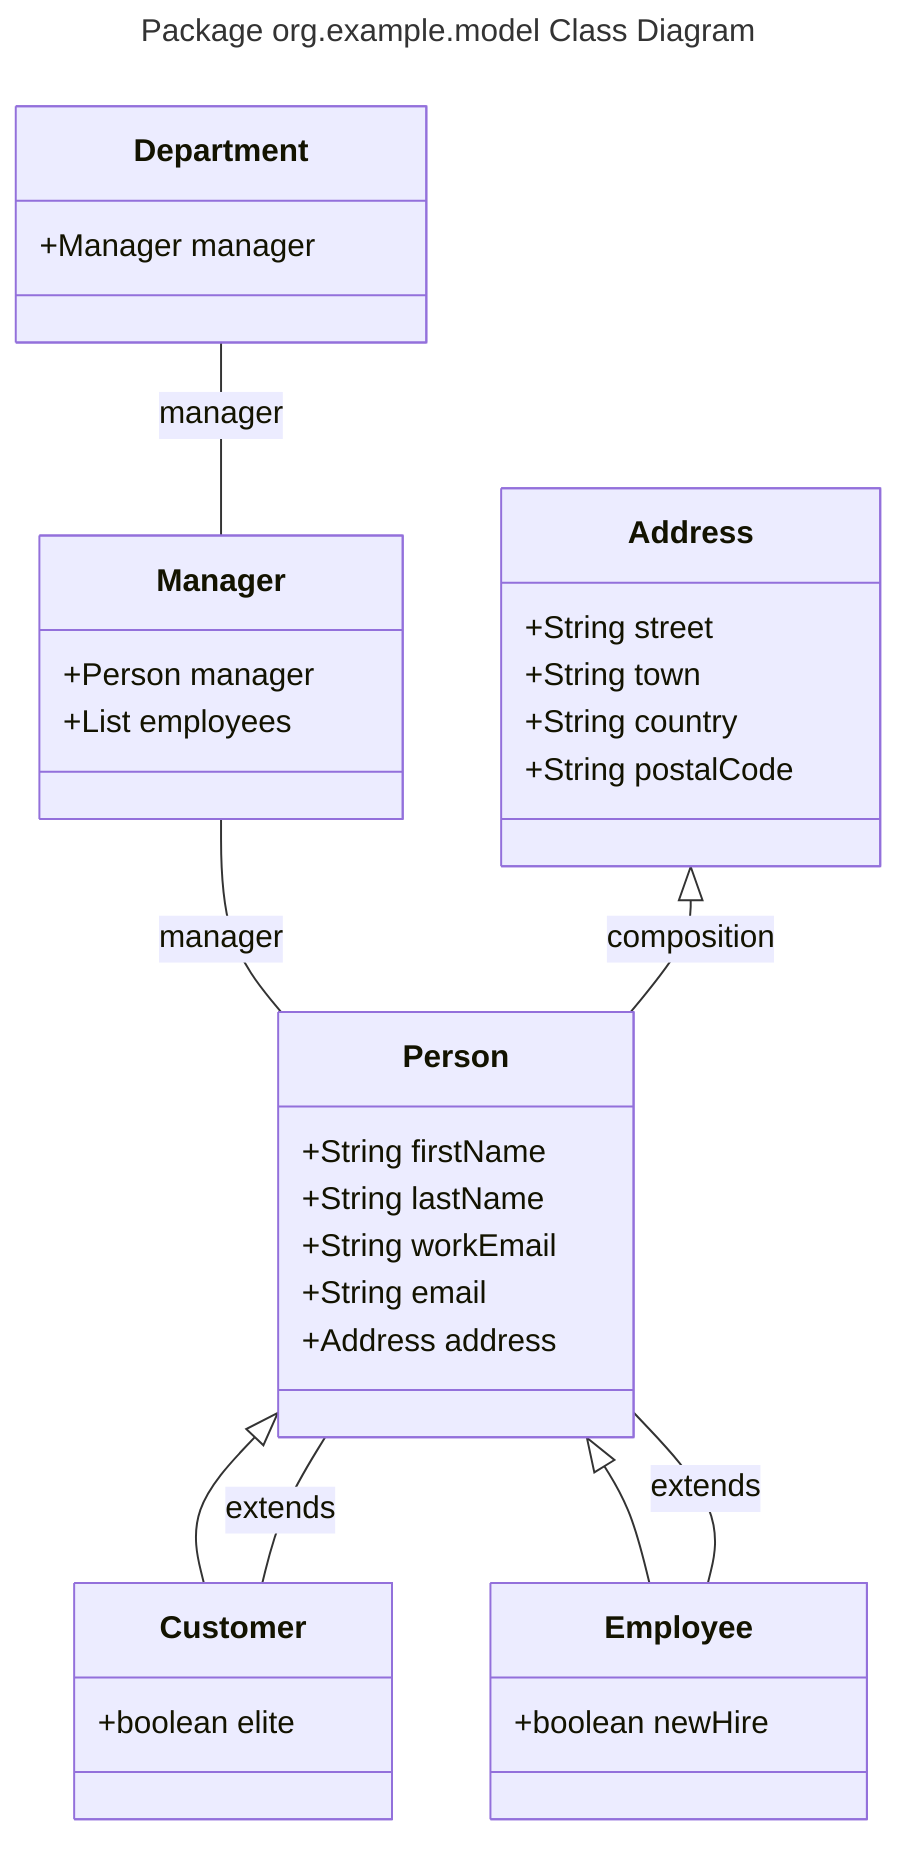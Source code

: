 ---
title: Package org.example.model Class Diagram
---

classDiagram
    class Manager{
        +Person manager
        +List<Person> employees
    }
    Manager -- Person: manager
    
    class Customer{
        +boolean elite
    }
    Customer -- Person: extends
    
    class Department {
        +Manager manager
    }
    Department -- Manager: manager
    
    class Address {
        +String street
        +String town
        +String country
        +String postalCode
    }
    
    class Person {
        +String firstName
        +String lastName
        +String workEmail
        +String email
        +Address address
    }
    Person <|-- Customer 
    Person <|-- Employee
    
    class Employee {
        +boolean newHire
    }
    Employee -- Person: extends
    
    Address <|-- Person: composition